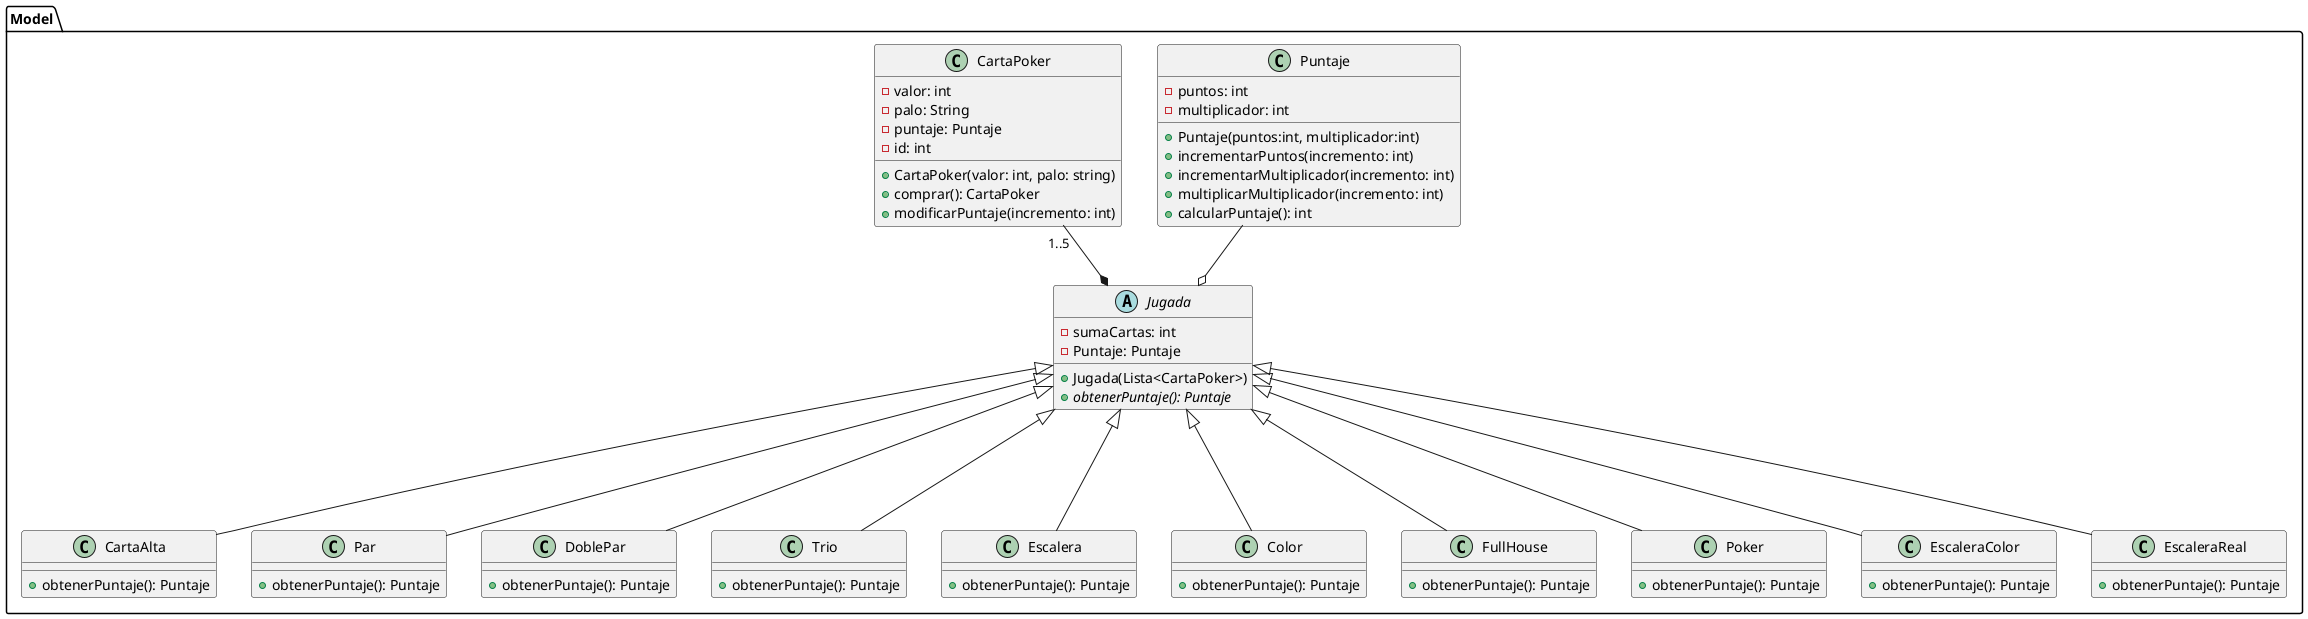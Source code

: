 @startuml
package Model {

    class Puntaje {
        - puntos: int
        - multiplicador: int
        + Puntaje(puntos:int, multiplicador:int)
        + incrementarPuntos(incremento: int)
        + incrementarMultiplicador(incremento: int)
        + multiplicarMultiplicador(incremento: int)
        + calcularPuntaje(): int
    }

   class CartaPoker {
       - valor: int
       - palo: String
       - puntaje: Puntaje
       - id: int
       + CartaPoker(valor: int, palo: string)
       + comprar(): CartaPoker
       + modificarPuntaje(incremento: int)
   }

    abstract class Jugada {
        - sumaCartas: int
        - Puntaje: Puntaje
        + Jugada(Lista<CartaPoker>)
        + {abstract} obtenerPuntaje(): Puntaje
    }

    class CartaAlta {
        + obtenerPuntaje(): Puntaje
    }

    class Par {
    + obtenerPuntaje(): Puntaje
    }

    class DoblePar {
    + obtenerPuntaje(): Puntaje
    }

    class Trio {
    + obtenerPuntaje(): Puntaje
    }

    class Escalera {
    + obtenerPuntaje(): Puntaje
    }

    class Color {
    + obtenerPuntaje(): Puntaje
    }

    class FullHouse {
    + obtenerPuntaje(): Puntaje
    }

    class Poker {
    + obtenerPuntaje(): Puntaje
    }

    class EscaleraColor {
    + obtenerPuntaje(): Puntaje
    }

    class EscaleraReal {
    + obtenerPuntaje(): Puntaje
    }

    Jugada *-up- "1..5"CartaPoker
    Jugada o-up- Puntaje

    CartaAlta -up--|> Jugada
    Par -up--|> Jugada
    DoblePar -up--|> Jugada
    Trio -up--|> Jugada
    Escalera -up--|> Jugada
    Color -up--|> Jugada
    FullHouse -up--|> Jugada
    Poker -up--|> Jugada
    EscaleraColor -up--|> Jugada
    EscaleraReal -up--|> Jugada
    }
}
@enduml